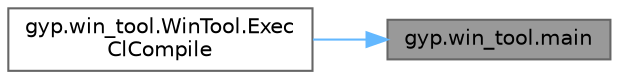 digraph "gyp.win_tool.main"
{
 // LATEX_PDF_SIZE
  bgcolor="transparent";
  edge [fontname=Helvetica,fontsize=10,labelfontname=Helvetica,labelfontsize=10];
  node [fontname=Helvetica,fontsize=10,shape=box,height=0.2,width=0.4];
  rankdir="RL";
  Node1 [id="Node000001",label="gyp.win_tool.main",height=0.2,width=0.4,color="gray40", fillcolor="grey60", style="filled", fontcolor="black",tooltip=" "];
  Node1 -> Node2 [id="edge2_Node000001_Node000002",dir="back",color="steelblue1",style="solid",tooltip=" "];
  Node2 [id="Node000002",label="gyp.win_tool.WinTool.Exec\lClCompile",height=0.2,width=0.4,color="grey40", fillcolor="white", style="filled",URL="$classgyp_1_1win__tool_1_1_win_tool.html#a9f4491e3709f0b828b6222e0ea38cae6",tooltip=" "];
}
